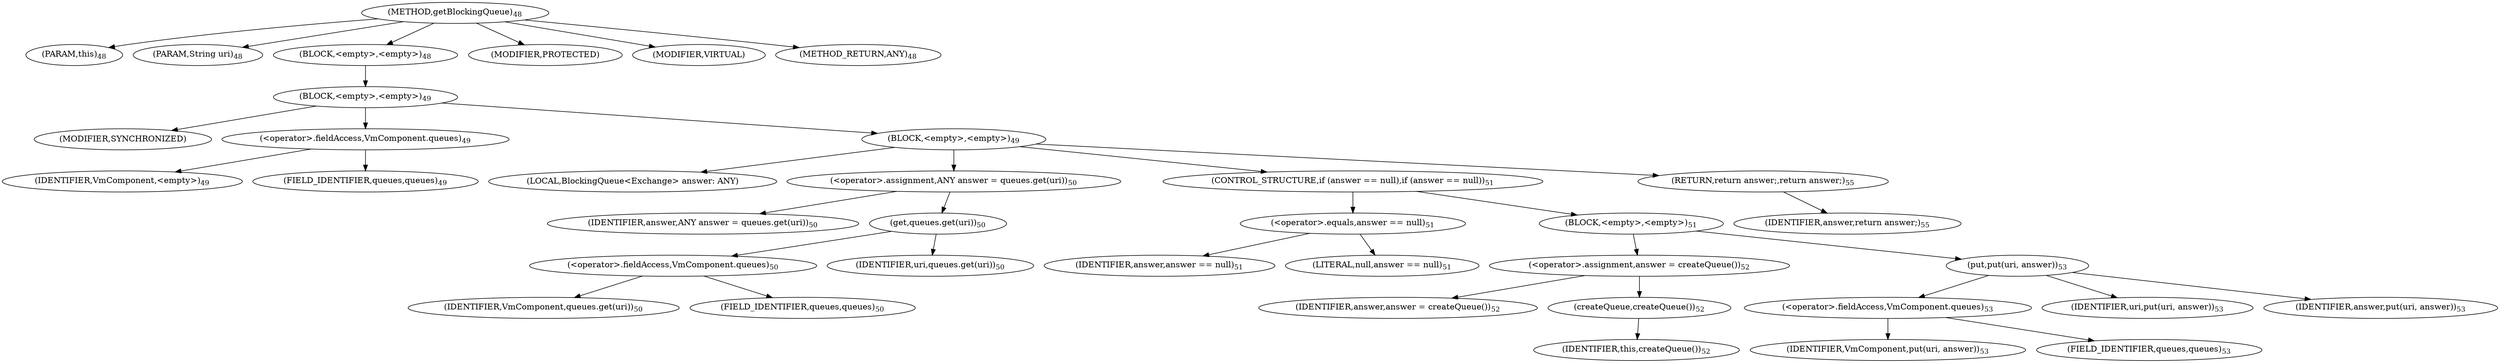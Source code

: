 digraph "getBlockingQueue" {  
"47" [label = <(METHOD,getBlockingQueue)<SUB>48</SUB>> ]
"11" [label = <(PARAM,this)<SUB>48</SUB>> ]
"48" [label = <(PARAM,String uri)<SUB>48</SUB>> ]
"49" [label = <(BLOCK,&lt;empty&gt;,&lt;empty&gt;)<SUB>48</SUB>> ]
"50" [label = <(BLOCK,&lt;empty&gt;,&lt;empty&gt;)<SUB>49</SUB>> ]
"51" [label = <(MODIFIER,SYNCHRONIZED)> ]
"52" [label = <(&lt;operator&gt;.fieldAccess,VmComponent.queues)<SUB>49</SUB>> ]
"53" [label = <(IDENTIFIER,VmComponent,&lt;empty&gt;)<SUB>49</SUB>> ]
"54" [label = <(FIELD_IDENTIFIER,queues,queues)<SUB>49</SUB>> ]
"55" [label = <(BLOCK,&lt;empty&gt;,&lt;empty&gt;)<SUB>49</SUB>> ]
"56" [label = <(LOCAL,BlockingQueue&lt;Exchange&gt; answer: ANY)> ]
"57" [label = <(&lt;operator&gt;.assignment,ANY answer = queues.get(uri))<SUB>50</SUB>> ]
"58" [label = <(IDENTIFIER,answer,ANY answer = queues.get(uri))<SUB>50</SUB>> ]
"59" [label = <(get,queues.get(uri))<SUB>50</SUB>> ]
"60" [label = <(&lt;operator&gt;.fieldAccess,VmComponent.queues)<SUB>50</SUB>> ]
"61" [label = <(IDENTIFIER,VmComponent,queues.get(uri))<SUB>50</SUB>> ]
"62" [label = <(FIELD_IDENTIFIER,queues,queues)<SUB>50</SUB>> ]
"63" [label = <(IDENTIFIER,uri,queues.get(uri))<SUB>50</SUB>> ]
"64" [label = <(CONTROL_STRUCTURE,if (answer == null),if (answer == null))<SUB>51</SUB>> ]
"65" [label = <(&lt;operator&gt;.equals,answer == null)<SUB>51</SUB>> ]
"66" [label = <(IDENTIFIER,answer,answer == null)<SUB>51</SUB>> ]
"67" [label = <(LITERAL,null,answer == null)<SUB>51</SUB>> ]
"68" [label = <(BLOCK,&lt;empty&gt;,&lt;empty&gt;)<SUB>51</SUB>> ]
"69" [label = <(&lt;operator&gt;.assignment,answer = createQueue())<SUB>52</SUB>> ]
"70" [label = <(IDENTIFIER,answer,answer = createQueue())<SUB>52</SUB>> ]
"71" [label = <(createQueue,createQueue())<SUB>52</SUB>> ]
"10" [label = <(IDENTIFIER,this,createQueue())<SUB>52</SUB>> ]
"72" [label = <(put,put(uri, answer))<SUB>53</SUB>> ]
"73" [label = <(&lt;operator&gt;.fieldAccess,VmComponent.queues)<SUB>53</SUB>> ]
"74" [label = <(IDENTIFIER,VmComponent,put(uri, answer))<SUB>53</SUB>> ]
"75" [label = <(FIELD_IDENTIFIER,queues,queues)<SUB>53</SUB>> ]
"76" [label = <(IDENTIFIER,uri,put(uri, answer))<SUB>53</SUB>> ]
"77" [label = <(IDENTIFIER,answer,put(uri, answer))<SUB>53</SUB>> ]
"78" [label = <(RETURN,return answer;,return answer;)<SUB>55</SUB>> ]
"79" [label = <(IDENTIFIER,answer,return answer;)<SUB>55</SUB>> ]
"80" [label = <(MODIFIER,PROTECTED)> ]
"81" [label = <(MODIFIER,VIRTUAL)> ]
"82" [label = <(METHOD_RETURN,ANY)<SUB>48</SUB>> ]
  "47" -> "11" 
  "47" -> "48" 
  "47" -> "49" 
  "47" -> "80" 
  "47" -> "81" 
  "47" -> "82" 
  "49" -> "50" 
  "50" -> "51" 
  "50" -> "52" 
  "50" -> "55" 
  "52" -> "53" 
  "52" -> "54" 
  "55" -> "56" 
  "55" -> "57" 
  "55" -> "64" 
  "55" -> "78" 
  "57" -> "58" 
  "57" -> "59" 
  "59" -> "60" 
  "59" -> "63" 
  "60" -> "61" 
  "60" -> "62" 
  "64" -> "65" 
  "64" -> "68" 
  "65" -> "66" 
  "65" -> "67" 
  "68" -> "69" 
  "68" -> "72" 
  "69" -> "70" 
  "69" -> "71" 
  "71" -> "10" 
  "72" -> "73" 
  "72" -> "76" 
  "72" -> "77" 
  "73" -> "74" 
  "73" -> "75" 
  "78" -> "79" 
}
